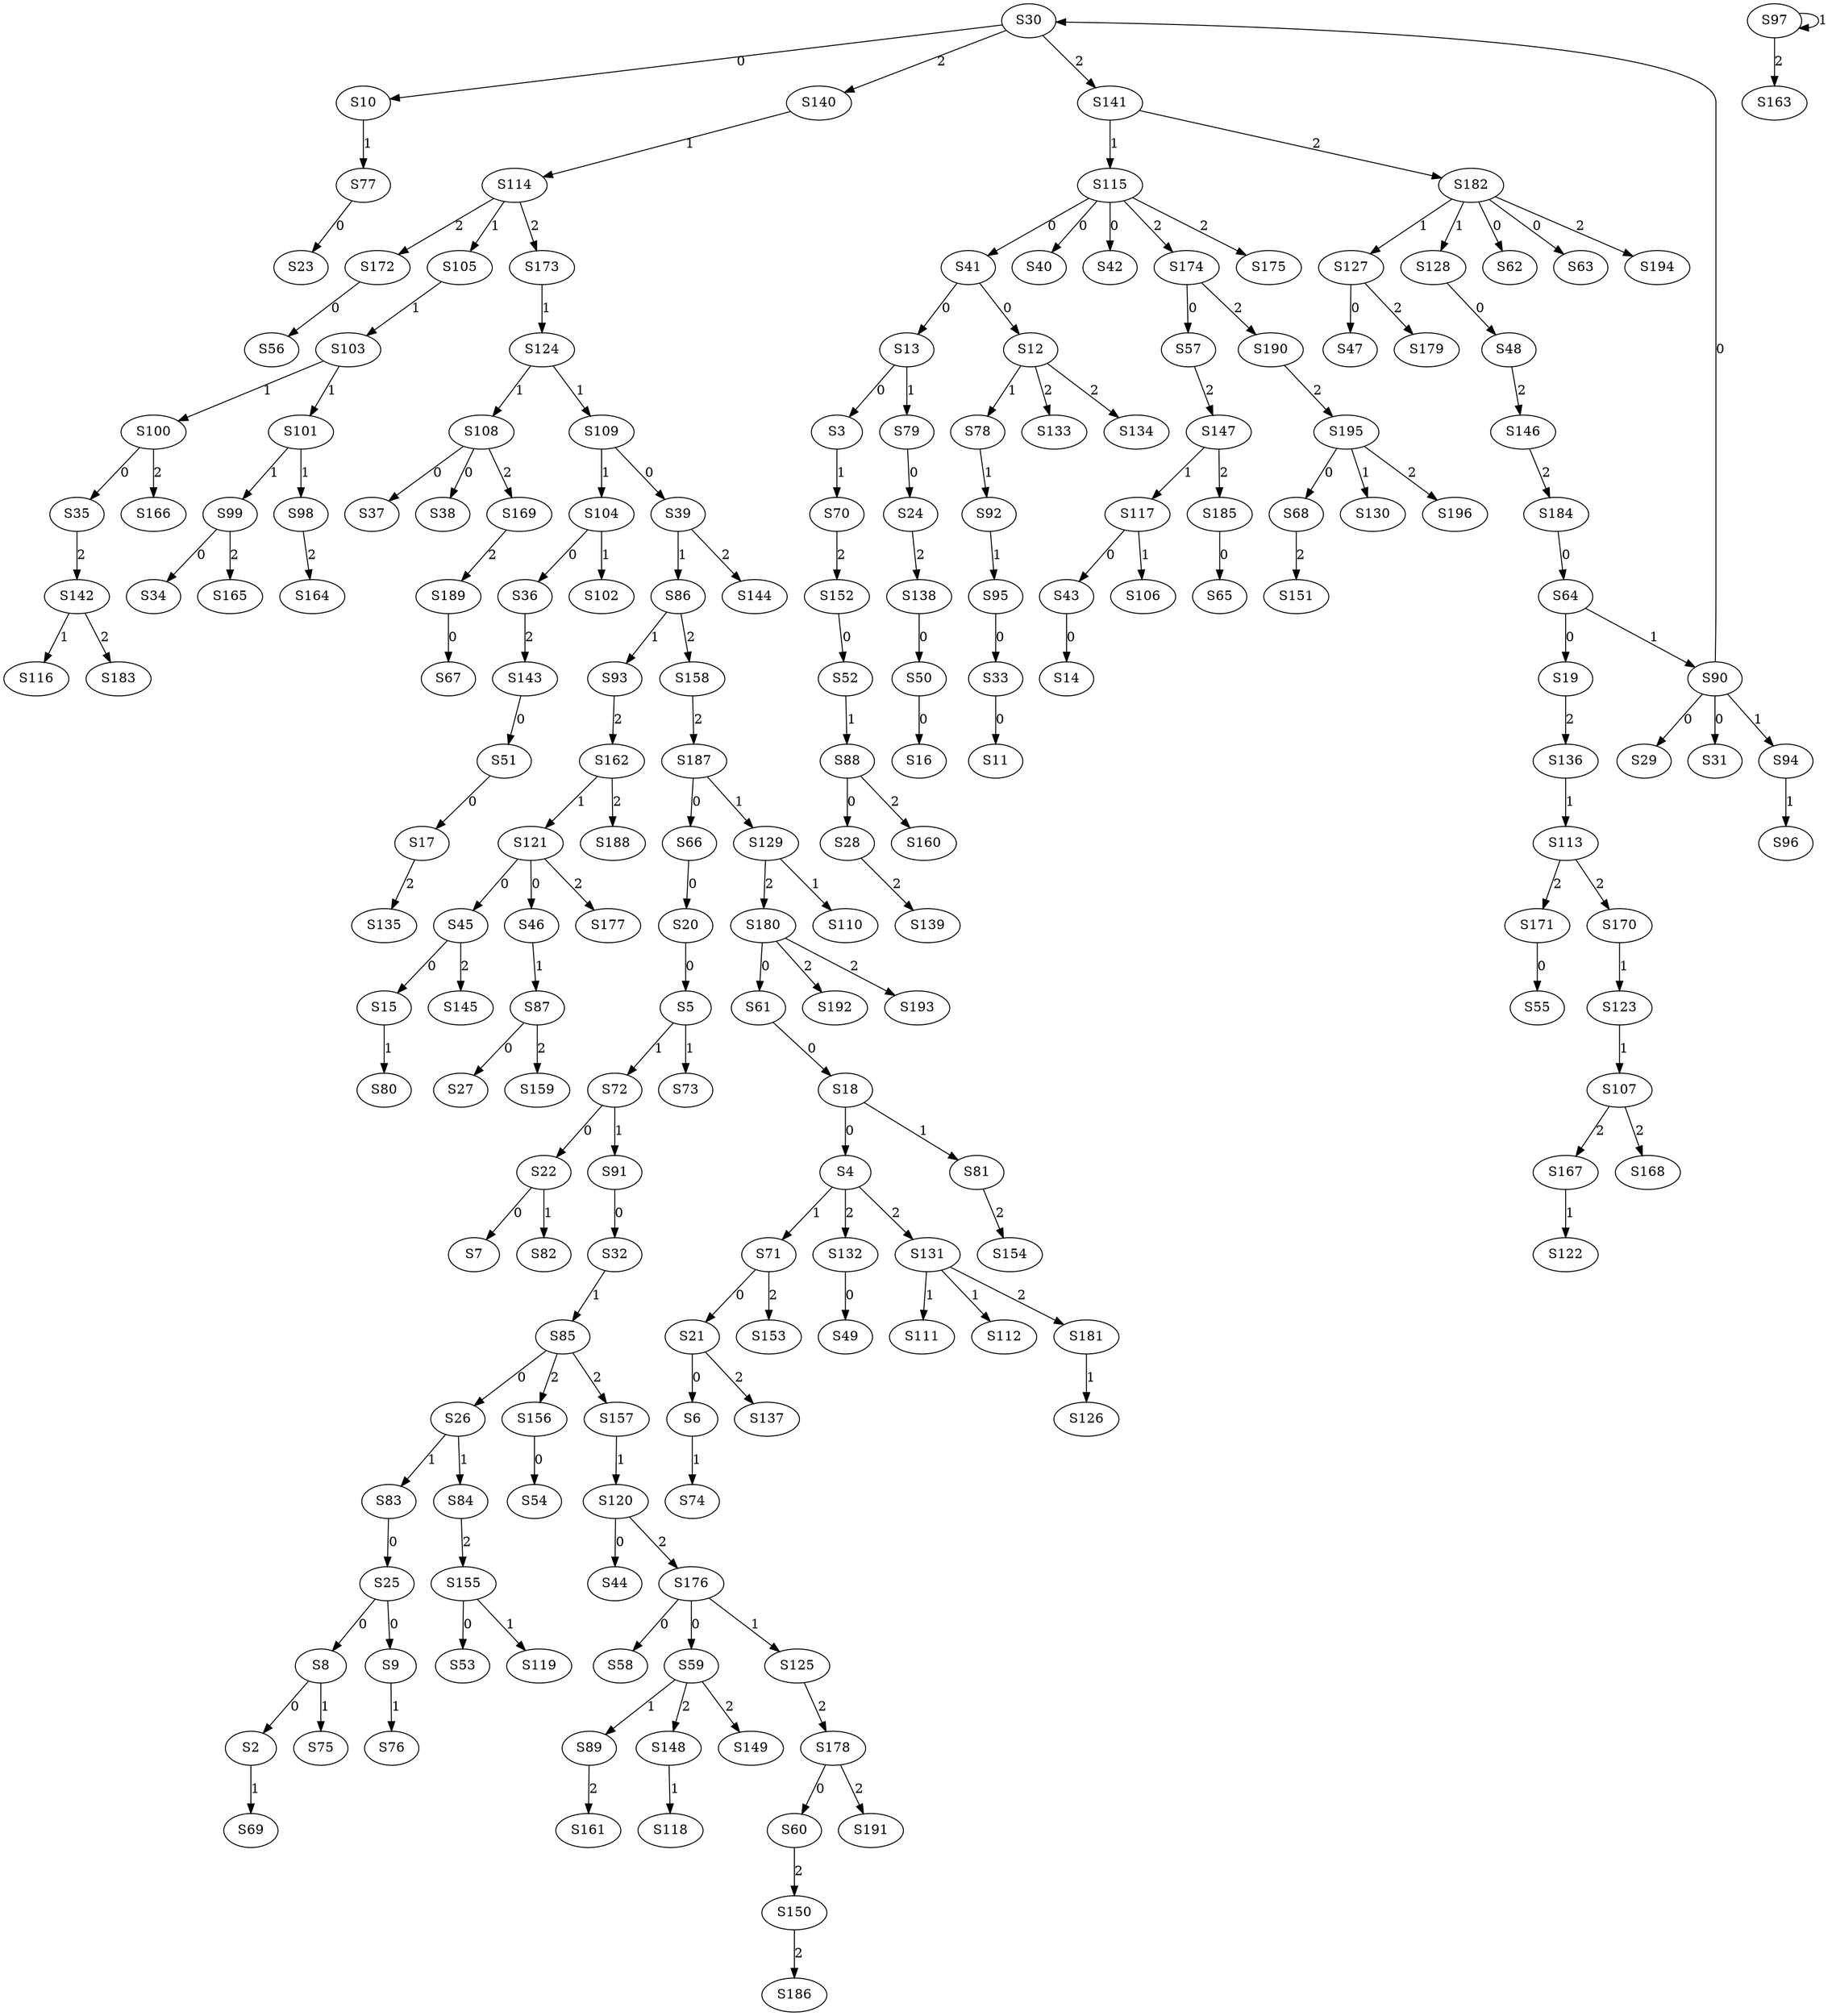 strict digraph {
	S8 -> S2 [ label = 0 ];
	S13 -> S3 [ label = 0 ];
	S18 -> S4 [ label = 0 ];
	S20 -> S5 [ label = 0 ];
	S21 -> S6 [ label = 0 ];
	S22 -> S7 [ label = 0 ];
	S25 -> S8 [ label = 0 ];
	S25 -> S9 [ label = 0 ];
	S30 -> S10 [ label = 0 ];
	S33 -> S11 [ label = 0 ];
	S41 -> S12 [ label = 0 ];
	S41 -> S13 [ label = 0 ];
	S43 -> S14 [ label = 0 ];
	S45 -> S15 [ label = 0 ];
	S50 -> S16 [ label = 0 ];
	S51 -> S17 [ label = 0 ];
	S61 -> S18 [ label = 0 ];
	S64 -> S19 [ label = 0 ];
	S66 -> S20 [ label = 0 ];
	S71 -> S21 [ label = 0 ];
	S72 -> S22 [ label = 0 ];
	S77 -> S23 [ label = 0 ];
	S79 -> S24 [ label = 0 ];
	S83 -> S25 [ label = 0 ];
	S85 -> S26 [ label = 0 ];
	S87 -> S27 [ label = 0 ];
	S88 -> S28 [ label = 0 ];
	S90 -> S29 [ label = 0 ];
	S90 -> S30 [ label = 0 ];
	S90 -> S31 [ label = 0 ];
	S91 -> S32 [ label = 0 ];
	S95 -> S33 [ label = 0 ];
	S99 -> S34 [ label = 0 ];
	S100 -> S35 [ label = 0 ];
	S104 -> S36 [ label = 0 ];
	S108 -> S37 [ label = 0 ];
	S108 -> S38 [ label = 0 ];
	S109 -> S39 [ label = 0 ];
	S115 -> S40 [ label = 0 ];
	S115 -> S41 [ label = 0 ];
	S115 -> S42 [ label = 0 ];
	S117 -> S43 [ label = 0 ];
	S120 -> S44 [ label = 0 ];
	S121 -> S45 [ label = 0 ];
	S121 -> S46 [ label = 0 ];
	S127 -> S47 [ label = 0 ];
	S128 -> S48 [ label = 0 ];
	S132 -> S49 [ label = 0 ];
	S138 -> S50 [ label = 0 ];
	S143 -> S51 [ label = 0 ];
	S152 -> S52 [ label = 0 ];
	S155 -> S53 [ label = 0 ];
	S156 -> S54 [ label = 0 ];
	S171 -> S55 [ label = 0 ];
	S172 -> S56 [ label = 0 ];
	S174 -> S57 [ label = 0 ];
	S176 -> S58 [ label = 0 ];
	S176 -> S59 [ label = 0 ];
	S178 -> S60 [ label = 0 ];
	S180 -> S61 [ label = 0 ];
	S182 -> S62 [ label = 0 ];
	S182 -> S63 [ label = 0 ];
	S184 -> S64 [ label = 0 ];
	S185 -> S65 [ label = 0 ];
	S187 -> S66 [ label = 0 ];
	S189 -> S67 [ label = 0 ];
	S195 -> S68 [ label = 0 ];
	S2 -> S69 [ label = 1 ];
	S3 -> S70 [ label = 1 ];
	S4 -> S71 [ label = 1 ];
	S5 -> S72 [ label = 1 ];
	S5 -> S73 [ label = 1 ];
	S6 -> S74 [ label = 1 ];
	S8 -> S75 [ label = 1 ];
	S9 -> S76 [ label = 1 ];
	S10 -> S77 [ label = 1 ];
	S12 -> S78 [ label = 1 ];
	S13 -> S79 [ label = 1 ];
	S15 -> S80 [ label = 1 ];
	S18 -> S81 [ label = 1 ];
	S22 -> S82 [ label = 1 ];
	S26 -> S83 [ label = 1 ];
	S26 -> S84 [ label = 1 ];
	S32 -> S85 [ label = 1 ];
	S39 -> S86 [ label = 1 ];
	S46 -> S87 [ label = 1 ];
	S52 -> S88 [ label = 1 ];
	S59 -> S89 [ label = 1 ];
	S64 -> S90 [ label = 1 ];
	S72 -> S91 [ label = 1 ];
	S78 -> S92 [ label = 1 ];
	S86 -> S93 [ label = 1 ];
	S90 -> S94 [ label = 1 ];
	S92 -> S95 [ label = 1 ];
	S94 -> S96 [ label = 1 ];
	S97 -> S97 [ label = 1 ];
	S101 -> S98 [ label = 1 ];
	S101 -> S99 [ label = 1 ];
	S103 -> S100 [ label = 1 ];
	S103 -> S101 [ label = 1 ];
	S104 -> S102 [ label = 1 ];
	S105 -> S103 [ label = 1 ];
	S109 -> S104 [ label = 1 ];
	S114 -> S105 [ label = 1 ];
	S117 -> S106 [ label = 1 ];
	S123 -> S107 [ label = 1 ];
	S124 -> S108 [ label = 1 ];
	S124 -> S109 [ label = 1 ];
	S129 -> S110 [ label = 1 ];
	S131 -> S111 [ label = 1 ];
	S131 -> S112 [ label = 1 ];
	S136 -> S113 [ label = 1 ];
	S140 -> S114 [ label = 1 ];
	S141 -> S115 [ label = 1 ];
	S142 -> S116 [ label = 1 ];
	S147 -> S117 [ label = 1 ];
	S148 -> S118 [ label = 1 ];
	S155 -> S119 [ label = 1 ];
	S157 -> S120 [ label = 1 ];
	S162 -> S121 [ label = 1 ];
	S167 -> S122 [ label = 1 ];
	S170 -> S123 [ label = 1 ];
	S173 -> S124 [ label = 1 ];
	S176 -> S125 [ label = 1 ];
	S181 -> S126 [ label = 1 ];
	S182 -> S127 [ label = 1 ];
	S182 -> S128 [ label = 1 ];
	S187 -> S129 [ label = 1 ];
	S195 -> S130 [ label = 1 ];
	S4 -> S131 [ label = 2 ];
	S4 -> S132 [ label = 2 ];
	S12 -> S133 [ label = 2 ];
	S12 -> S134 [ label = 2 ];
	S17 -> S135 [ label = 2 ];
	S19 -> S136 [ label = 2 ];
	S21 -> S137 [ label = 2 ];
	S24 -> S138 [ label = 2 ];
	S28 -> S139 [ label = 2 ];
	S30 -> S140 [ label = 2 ];
	S30 -> S141 [ label = 2 ];
	S35 -> S142 [ label = 2 ];
	S36 -> S143 [ label = 2 ];
	S39 -> S144 [ label = 2 ];
	S45 -> S145 [ label = 2 ];
	S48 -> S146 [ label = 2 ];
	S57 -> S147 [ label = 2 ];
	S59 -> S148 [ label = 2 ];
	S59 -> S149 [ label = 2 ];
	S60 -> S150 [ label = 2 ];
	S68 -> S151 [ label = 2 ];
	S70 -> S152 [ label = 2 ];
	S71 -> S153 [ label = 2 ];
	S81 -> S154 [ label = 2 ];
	S84 -> S155 [ label = 2 ];
	S85 -> S156 [ label = 2 ];
	S85 -> S157 [ label = 2 ];
	S86 -> S158 [ label = 2 ];
	S87 -> S159 [ label = 2 ];
	S88 -> S160 [ label = 2 ];
	S89 -> S161 [ label = 2 ];
	S93 -> S162 [ label = 2 ];
	S97 -> S163 [ label = 2 ];
	S98 -> S164 [ label = 2 ];
	S99 -> S165 [ label = 2 ];
	S100 -> S166 [ label = 2 ];
	S107 -> S167 [ label = 2 ];
	S107 -> S168 [ label = 2 ];
	S108 -> S169 [ label = 2 ];
	S113 -> S170 [ label = 2 ];
	S113 -> S171 [ label = 2 ];
	S114 -> S172 [ label = 2 ];
	S114 -> S173 [ label = 2 ];
	S115 -> S174 [ label = 2 ];
	S115 -> S175 [ label = 2 ];
	S120 -> S176 [ label = 2 ];
	S121 -> S177 [ label = 2 ];
	S125 -> S178 [ label = 2 ];
	S127 -> S179 [ label = 2 ];
	S129 -> S180 [ label = 2 ];
	S131 -> S181 [ label = 2 ];
	S141 -> S182 [ label = 2 ];
	S142 -> S183 [ label = 2 ];
	S146 -> S184 [ label = 2 ];
	S147 -> S185 [ label = 2 ];
	S150 -> S186 [ label = 2 ];
	S158 -> S187 [ label = 2 ];
	S162 -> S188 [ label = 2 ];
	S169 -> S189 [ label = 2 ];
	S174 -> S190 [ label = 2 ];
	S178 -> S191 [ label = 2 ];
	S180 -> S192 [ label = 2 ];
	S180 -> S193 [ label = 2 ];
	S182 -> S194 [ label = 2 ];
	S190 -> S195 [ label = 2 ];
	S195 -> S196 [ label = 2 ];
}